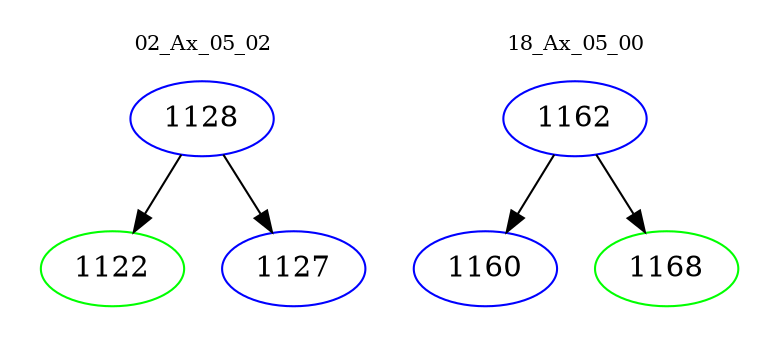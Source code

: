 digraph{
subgraph cluster_0 {
color = white
label = "02_Ax_05_02";
fontsize=10;
T0_1128 [label="1128", color="blue"]
T0_1128 -> T0_1122 [color="black"]
T0_1122 [label="1122", color="green"]
T0_1128 -> T0_1127 [color="black"]
T0_1127 [label="1127", color="blue"]
}
subgraph cluster_1 {
color = white
label = "18_Ax_05_00";
fontsize=10;
T1_1162 [label="1162", color="blue"]
T1_1162 -> T1_1160 [color="black"]
T1_1160 [label="1160", color="blue"]
T1_1162 -> T1_1168 [color="black"]
T1_1168 [label="1168", color="green"]
}
}
